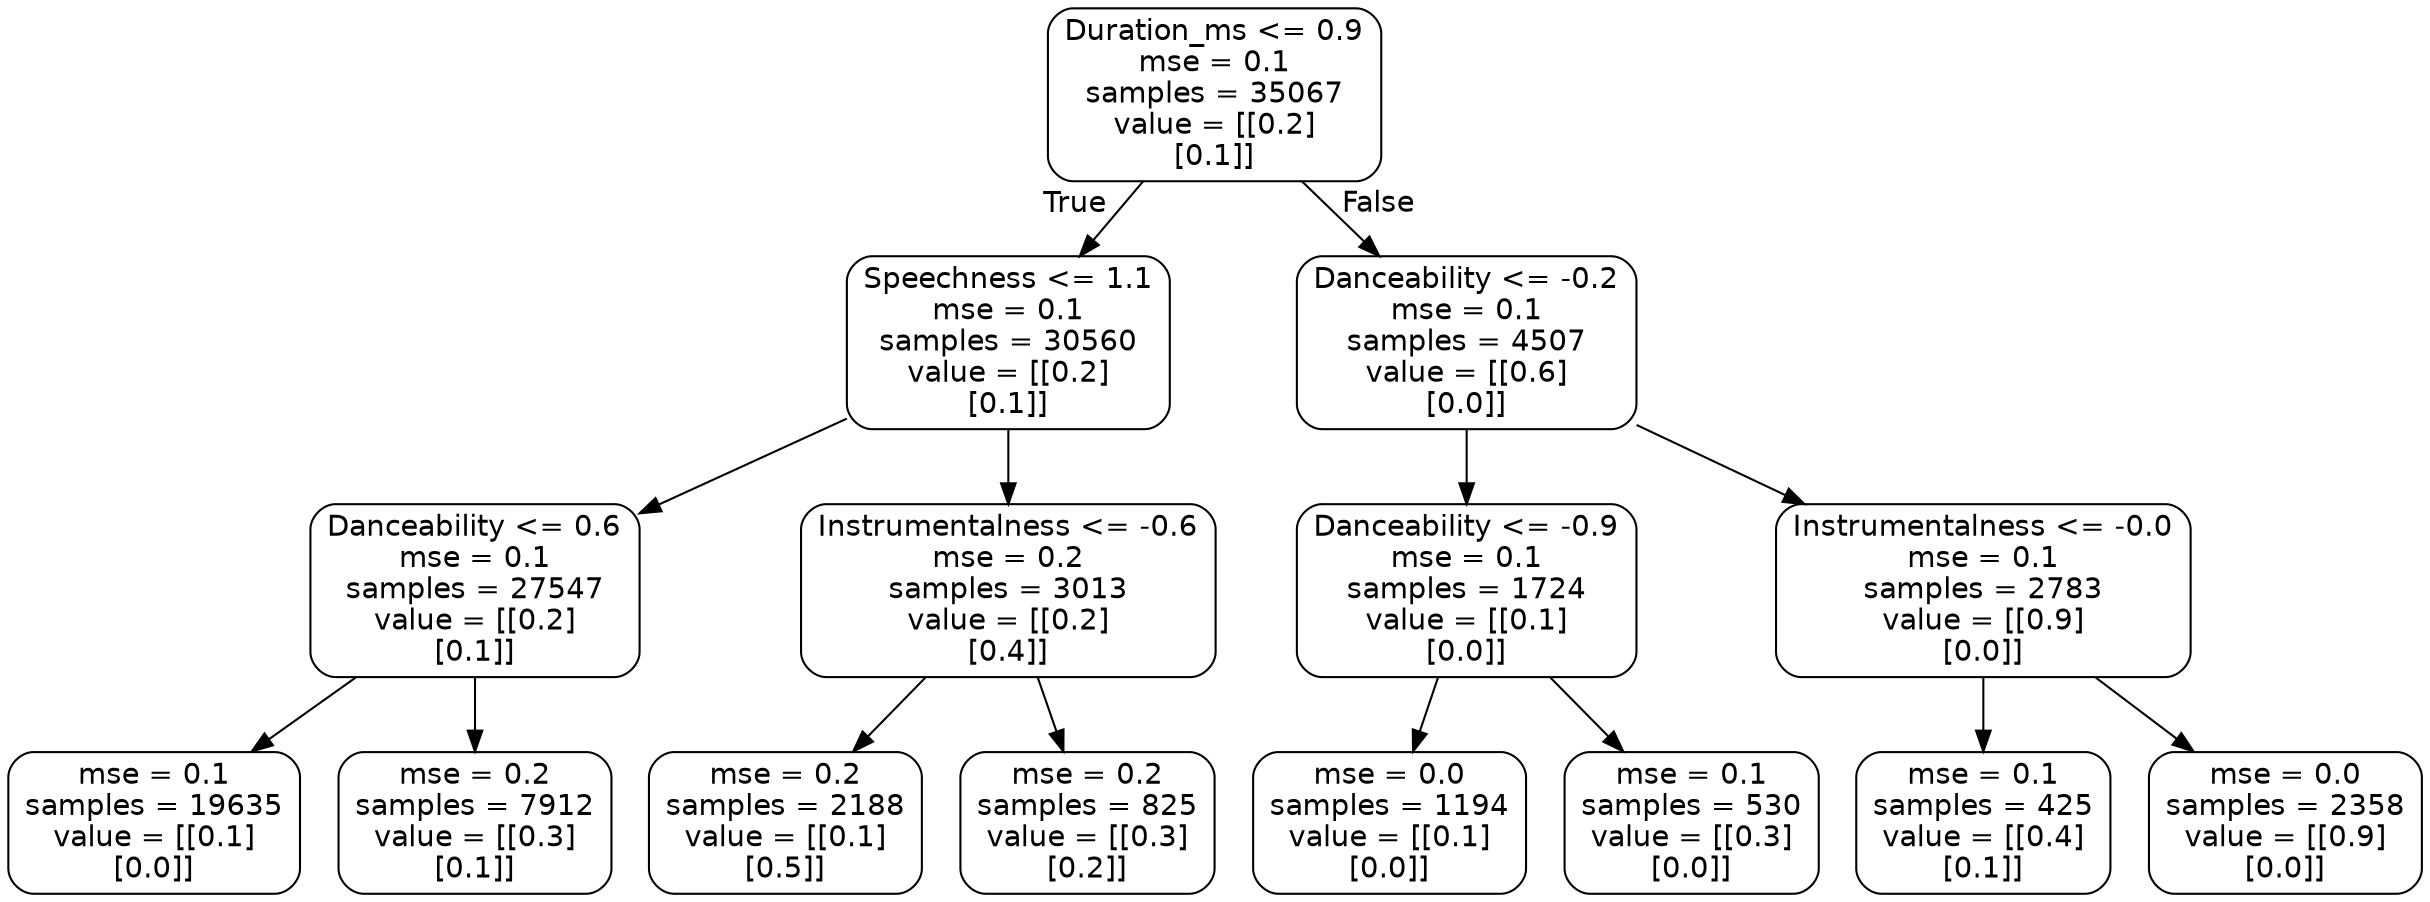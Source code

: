 digraph Tree {
node [shape=box, style="rounded", color="black", fontname=helvetica] ;
edge [fontname=helvetica] ;
0 [label="Duration_ms <= 0.9\nmse = 0.1\nsamples = 35067\nvalue = [[0.2]\n[0.1]]"] ;
1 [label="Speechness <= 1.1\nmse = 0.1\nsamples = 30560\nvalue = [[0.2]\n[0.1]]"] ;
0 -> 1 [labeldistance=2.5, labelangle=45, headlabel="True"] ;
2 [label="Danceability <= 0.6\nmse = 0.1\nsamples = 27547\nvalue = [[0.2]\n[0.1]]"] ;
1 -> 2 ;
3 [label="mse = 0.1\nsamples = 19635\nvalue = [[0.1]\n[0.0]]"] ;
2 -> 3 ;
4 [label="mse = 0.2\nsamples = 7912\nvalue = [[0.3]\n[0.1]]"] ;
2 -> 4 ;
5 [label="Instrumentalness <= -0.6\nmse = 0.2\nsamples = 3013\nvalue = [[0.2]\n[0.4]]"] ;
1 -> 5 ;
6 [label="mse = 0.2\nsamples = 2188\nvalue = [[0.1]\n[0.5]]"] ;
5 -> 6 ;
7 [label="mse = 0.2\nsamples = 825\nvalue = [[0.3]\n[0.2]]"] ;
5 -> 7 ;
8 [label="Danceability <= -0.2\nmse = 0.1\nsamples = 4507\nvalue = [[0.6]\n[0.0]]"] ;
0 -> 8 [labeldistance=2.5, labelangle=-45, headlabel="False"] ;
9 [label="Danceability <= -0.9\nmse = 0.1\nsamples = 1724\nvalue = [[0.1]\n[0.0]]"] ;
8 -> 9 ;
10 [label="mse = 0.0\nsamples = 1194\nvalue = [[0.1]\n[0.0]]"] ;
9 -> 10 ;
11 [label="mse = 0.1\nsamples = 530\nvalue = [[0.3]\n[0.0]]"] ;
9 -> 11 ;
12 [label="Instrumentalness <= -0.0\nmse = 0.1\nsamples = 2783\nvalue = [[0.9]\n[0.0]]"] ;
8 -> 12 ;
13 [label="mse = 0.1\nsamples = 425\nvalue = [[0.4]\n[0.1]]"] ;
12 -> 13 ;
14 [label="mse = 0.0\nsamples = 2358\nvalue = [[0.9]\n[0.0]]"] ;
12 -> 14 ;
}